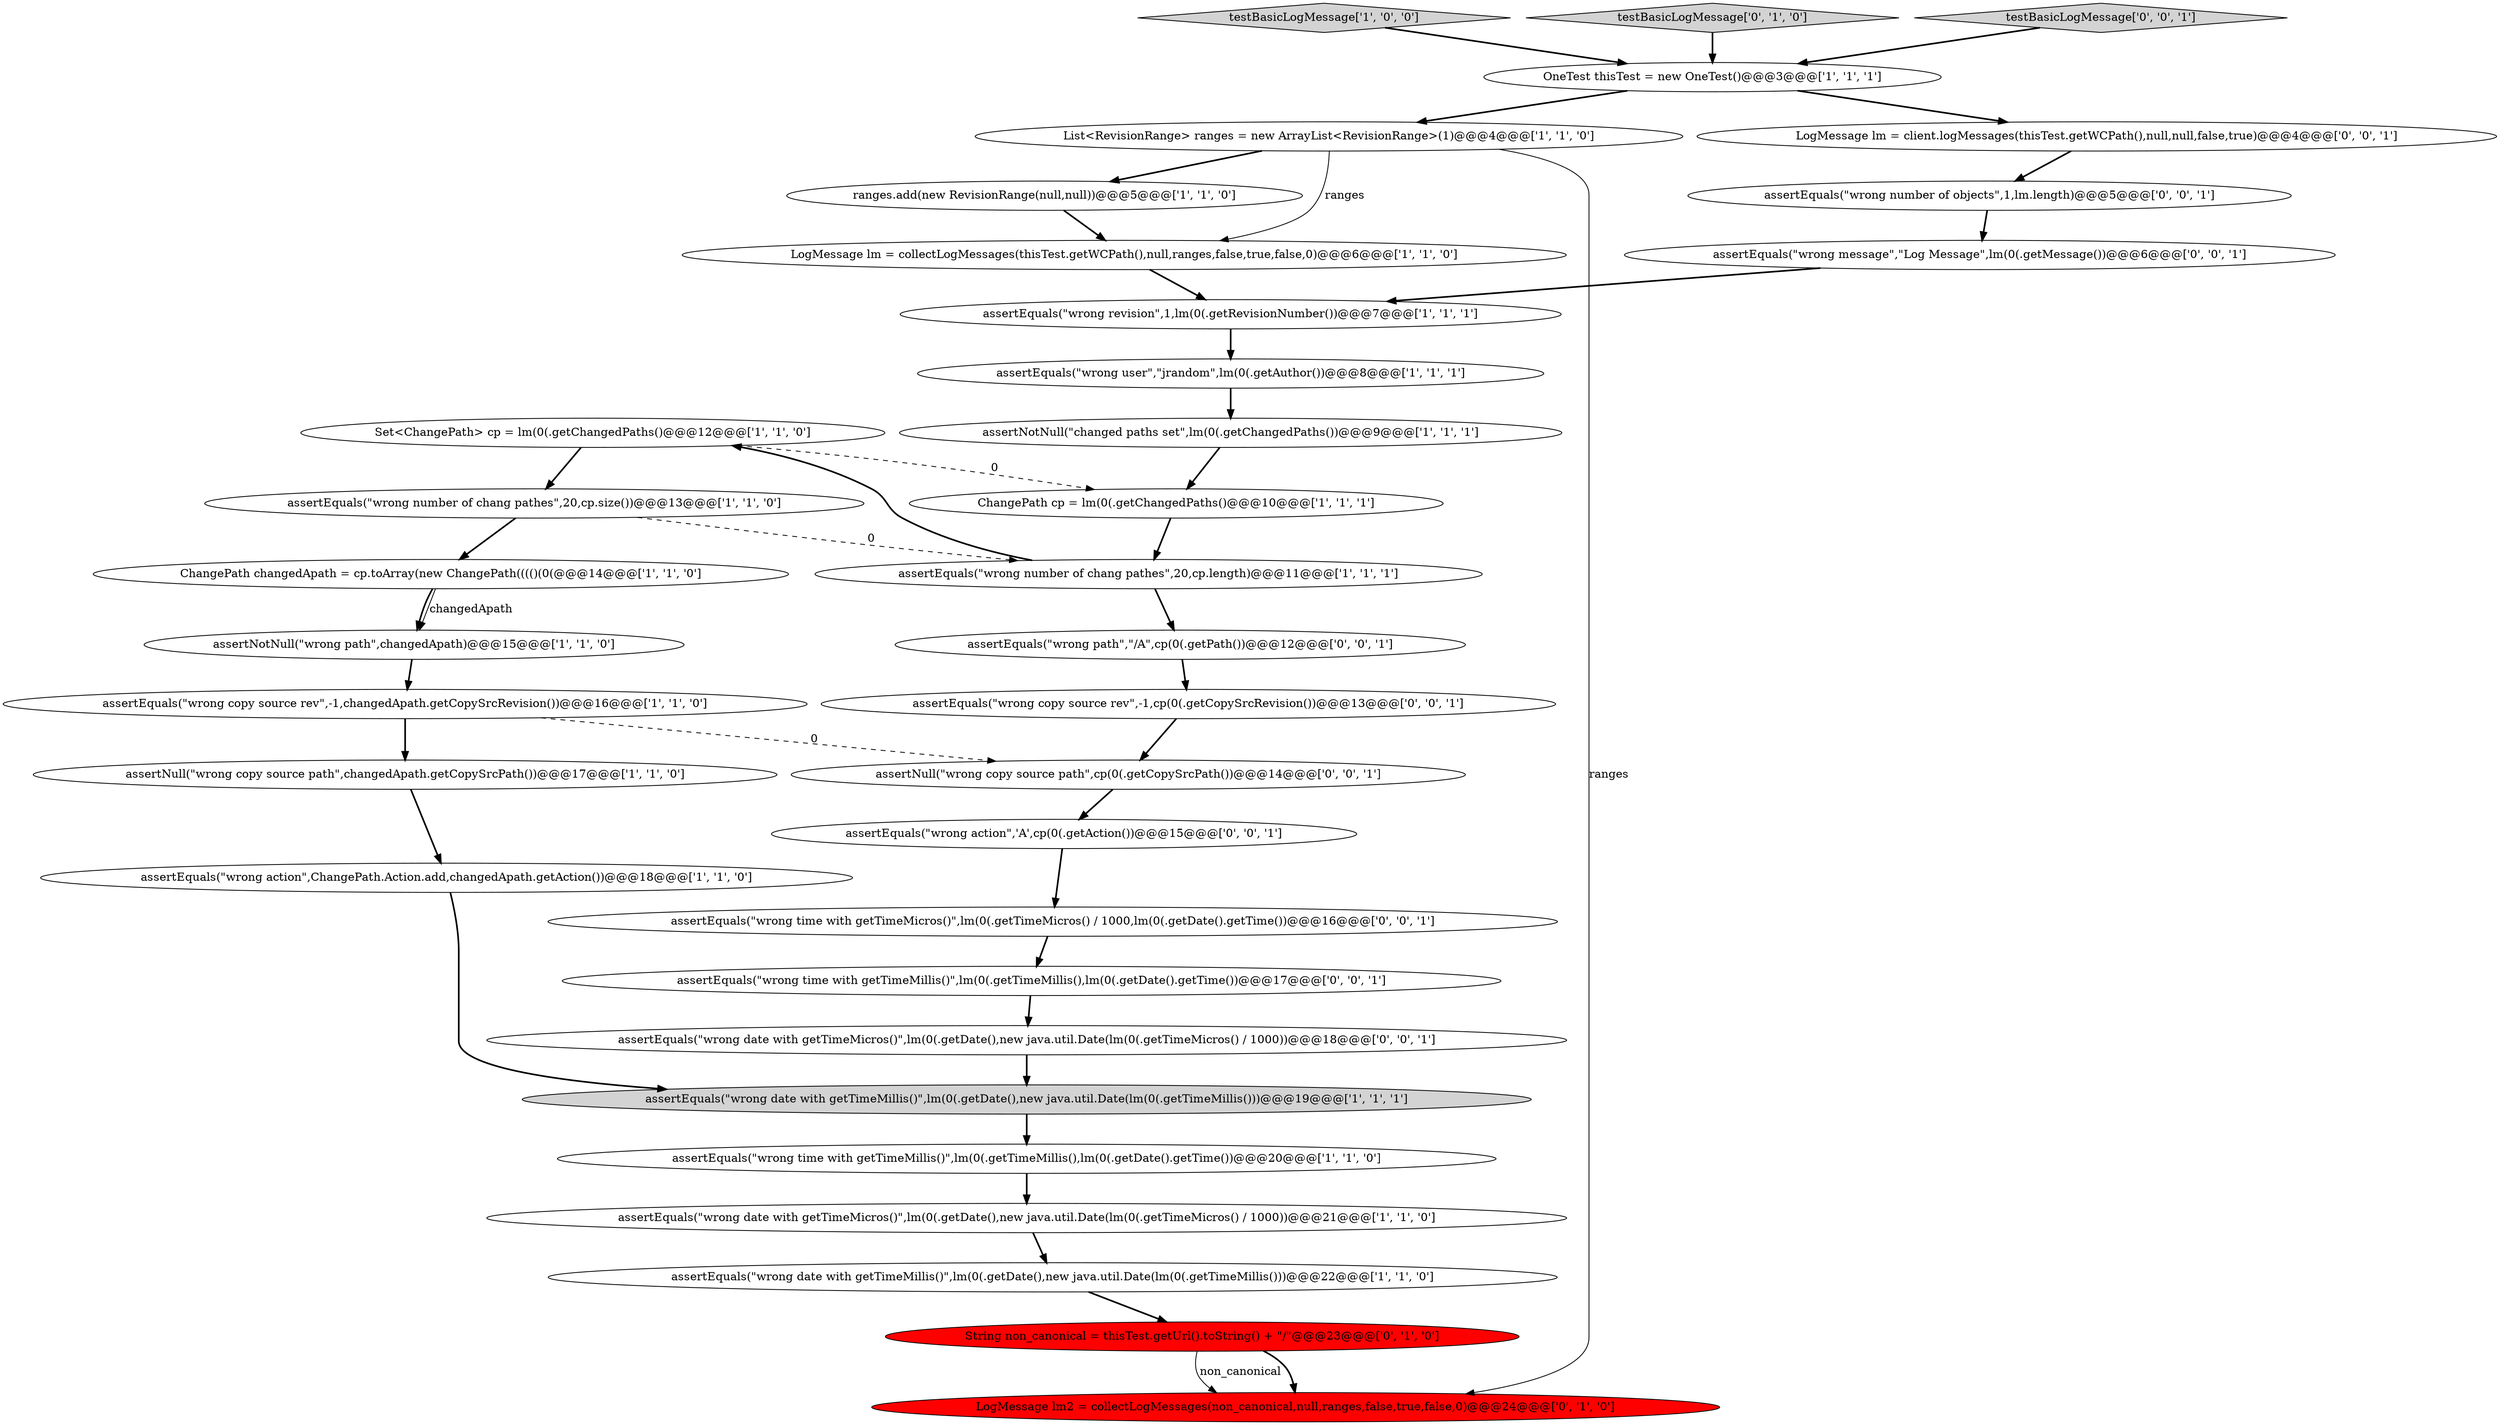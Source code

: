 digraph {
16 [style = filled, label = "Set<ChangePath> cp = lm(0(.getChangedPaths()@@@12@@@['1', '1', '0']", fillcolor = white, shape = ellipse image = "AAA0AAABBB1BBB"];
0 [style = filled, label = "LogMessage lm = collectLogMessages(thisTest.getWCPath(),null,ranges,false,true,false,0)@@@6@@@['1', '1', '0']", fillcolor = white, shape = ellipse image = "AAA0AAABBB1BBB"];
30 [style = filled, label = "LogMessage lm = client.logMessages(thisTest.getWCPath(),null,null,false,true)@@@4@@@['0', '0', '1']", fillcolor = white, shape = ellipse image = "AAA0AAABBB3BBB"];
18 [style = filled, label = "ChangePath changedApath = cp.toArray(new ChangePath(((()(0(@@@14@@@['1', '1', '0']", fillcolor = white, shape = ellipse image = "AAA0AAABBB1BBB"];
32 [style = filled, label = "assertEquals(\"wrong number of objects\",1,lm.length)@@@5@@@['0', '0', '1']", fillcolor = white, shape = ellipse image = "AAA0AAABBB3BBB"];
34 [style = filled, label = "assertEquals(\"wrong copy source rev\",-1,cp(0(.getCopySrcRevision())@@@13@@@['0', '0', '1']", fillcolor = white, shape = ellipse image = "AAA0AAABBB3BBB"];
25 [style = filled, label = "assertNull(\"wrong copy source path\",cp(0(.getCopySrcPath())@@@14@@@['0', '0', '1']", fillcolor = white, shape = ellipse image = "AAA0AAABBB3BBB"];
28 [style = filled, label = "assertEquals(\"wrong time with getTimeMillis()\",lm(0(.getTimeMillis(),lm(0(.getDate().getTime())@@@17@@@['0', '0', '1']", fillcolor = white, shape = ellipse image = "AAA0AAABBB3BBB"];
4 [style = filled, label = "testBasicLogMessage['1', '0', '0']", fillcolor = lightgray, shape = diamond image = "AAA0AAABBB1BBB"];
31 [style = filled, label = "assertEquals(\"wrong date with getTimeMicros()\",lm(0(.getDate(),new java.util.Date(lm(0(.getTimeMicros() / 1000))@@@18@@@['0', '0', '1']", fillcolor = white, shape = ellipse image = "AAA0AAABBB3BBB"];
14 [style = filled, label = "OneTest thisTest = new OneTest()@@@3@@@['1', '1', '1']", fillcolor = white, shape = ellipse image = "AAA0AAABBB1BBB"];
33 [style = filled, label = "assertEquals(\"wrong action\",'A',cp(0(.getAction())@@@15@@@['0', '0', '1']", fillcolor = white, shape = ellipse image = "AAA0AAABBB3BBB"];
1 [style = filled, label = "List<RevisionRange> ranges = new ArrayList<RevisionRange>(1)@@@4@@@['1', '1', '0']", fillcolor = white, shape = ellipse image = "AAA0AAABBB1BBB"];
24 [style = filled, label = "assertEquals(\"wrong path\",\"/A\",cp(0(.getPath())@@@12@@@['0', '0', '1']", fillcolor = white, shape = ellipse image = "AAA0AAABBB3BBB"];
13 [style = filled, label = "assertEquals(\"wrong date with getTimeMillis()\",lm(0(.getDate(),new java.util.Date(lm(0(.getTimeMillis()))@@@22@@@['1', '1', '0']", fillcolor = white, shape = ellipse image = "AAA0AAABBB1BBB"];
19 [style = filled, label = "assertEquals(\"wrong revision\",1,lm(0(.getRevisionNumber())@@@7@@@['1', '1', '1']", fillcolor = white, shape = ellipse image = "AAA0AAABBB1BBB"];
11 [style = filled, label = "assertEquals(\"wrong number of chang pathes\",20,cp.length)@@@11@@@['1', '1', '1']", fillcolor = white, shape = ellipse image = "AAA0AAABBB1BBB"];
12 [style = filled, label = "assertEquals(\"wrong copy source rev\",-1,changedApath.getCopySrcRevision())@@@16@@@['1', '1', '0']", fillcolor = white, shape = ellipse image = "AAA0AAABBB1BBB"];
10 [style = filled, label = "assertEquals(\"wrong user\",\"jrandom\",lm(0(.getAuthor())@@@8@@@['1', '1', '1']", fillcolor = white, shape = ellipse image = "AAA0AAABBB1BBB"];
8 [style = filled, label = "assertNull(\"wrong copy source path\",changedApath.getCopySrcPath())@@@17@@@['1', '1', '0']", fillcolor = white, shape = ellipse image = "AAA0AAABBB1BBB"];
9 [style = filled, label = "assertEquals(\"wrong date with getTimeMicros()\",lm(0(.getDate(),new java.util.Date(lm(0(.getTimeMicros() / 1000))@@@21@@@['1', '1', '0']", fillcolor = white, shape = ellipse image = "AAA0AAABBB1BBB"];
23 [style = filled, label = "testBasicLogMessage['0', '1', '0']", fillcolor = lightgray, shape = diamond image = "AAA0AAABBB2BBB"];
27 [style = filled, label = "assertEquals(\"wrong time with getTimeMicros()\",lm(0(.getTimeMicros() / 1000,lm(0(.getDate().getTime())@@@16@@@['0', '0', '1']", fillcolor = white, shape = ellipse image = "AAA0AAABBB3BBB"];
21 [style = filled, label = "String non_canonical = thisTest.getUrl().toString() + \"/\"@@@23@@@['0', '1', '0']", fillcolor = red, shape = ellipse image = "AAA1AAABBB2BBB"];
3 [style = filled, label = "assertEquals(\"wrong time with getTimeMillis()\",lm(0(.getTimeMillis(),lm(0(.getDate().getTime())@@@20@@@['1', '1', '0']", fillcolor = white, shape = ellipse image = "AAA0AAABBB1BBB"];
2 [style = filled, label = "assertEquals(\"wrong action\",ChangePath.Action.add,changedApath.getAction())@@@18@@@['1', '1', '0']", fillcolor = white, shape = ellipse image = "AAA0AAABBB1BBB"];
20 [style = filled, label = "assertEquals(\"wrong number of chang pathes\",20,cp.size())@@@13@@@['1', '1', '0']", fillcolor = white, shape = ellipse image = "AAA0AAABBB1BBB"];
22 [style = filled, label = "LogMessage lm2 = collectLogMessages(non_canonical,null,ranges,false,true,false,0)@@@24@@@['0', '1', '0']", fillcolor = red, shape = ellipse image = "AAA1AAABBB2BBB"];
26 [style = filled, label = "testBasicLogMessage['0', '0', '1']", fillcolor = lightgray, shape = diamond image = "AAA0AAABBB3BBB"];
5 [style = filled, label = "ranges.add(new RevisionRange(null,null))@@@5@@@['1', '1', '0']", fillcolor = white, shape = ellipse image = "AAA0AAABBB1BBB"];
7 [style = filled, label = "assertNotNull(\"changed paths set\",lm(0(.getChangedPaths())@@@9@@@['1', '1', '1']", fillcolor = white, shape = ellipse image = "AAA0AAABBB1BBB"];
29 [style = filled, label = "assertEquals(\"wrong message\",\"Log Message\",lm(0(.getMessage())@@@6@@@['0', '0', '1']", fillcolor = white, shape = ellipse image = "AAA0AAABBB3BBB"];
15 [style = filled, label = "ChangePath cp = lm(0(.getChangedPaths()@@@10@@@['1', '1', '1']", fillcolor = white, shape = ellipse image = "AAA0AAABBB1BBB"];
6 [style = filled, label = "assertNotNull(\"wrong path\",changedApath)@@@15@@@['1', '1', '0']", fillcolor = white, shape = ellipse image = "AAA0AAABBB1BBB"];
17 [style = filled, label = "assertEquals(\"wrong date with getTimeMillis()\",lm(0(.getDate(),new java.util.Date(lm(0(.getTimeMillis()))@@@19@@@['1', '1', '1']", fillcolor = lightgray, shape = ellipse image = "AAA0AAABBB1BBB"];
1->5 [style = bold, label=""];
2->17 [style = bold, label=""];
11->16 [style = bold, label=""];
16->15 [style = dashed, label="0"];
4->14 [style = bold, label=""];
34->25 [style = bold, label=""];
14->30 [style = bold, label=""];
25->33 [style = bold, label=""];
0->19 [style = bold, label=""];
27->28 [style = bold, label=""];
28->31 [style = bold, label=""];
26->14 [style = bold, label=""];
24->34 [style = bold, label=""];
19->10 [style = bold, label=""];
30->32 [style = bold, label=""];
18->6 [style = solid, label="changedApath"];
11->24 [style = bold, label=""];
10->7 [style = bold, label=""];
33->27 [style = bold, label=""];
14->1 [style = bold, label=""];
23->14 [style = bold, label=""];
32->29 [style = bold, label=""];
20->18 [style = bold, label=""];
3->9 [style = bold, label=""];
1->22 [style = solid, label="ranges"];
1->0 [style = solid, label="ranges"];
12->25 [style = dashed, label="0"];
15->11 [style = bold, label=""];
29->19 [style = bold, label=""];
5->0 [style = bold, label=""];
8->2 [style = bold, label=""];
18->6 [style = bold, label=""];
21->22 [style = bold, label=""];
21->22 [style = solid, label="non_canonical"];
12->8 [style = bold, label=""];
17->3 [style = bold, label=""];
20->11 [style = dashed, label="0"];
7->15 [style = bold, label=""];
31->17 [style = bold, label=""];
13->21 [style = bold, label=""];
16->20 [style = bold, label=""];
9->13 [style = bold, label=""];
6->12 [style = bold, label=""];
}
